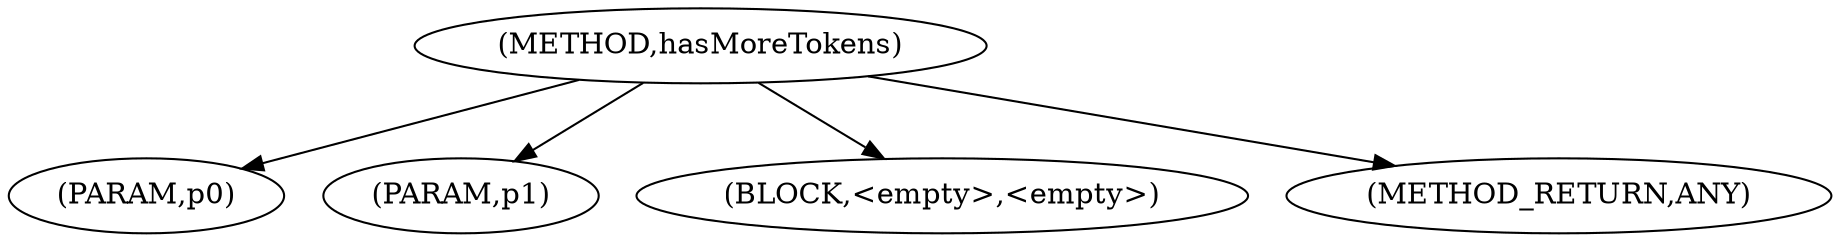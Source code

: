 digraph "hasMoreTokens" {  
"2210" [label = <(METHOD,hasMoreTokens)> ]
"2211" [label = <(PARAM,p0)> ]
"2212" [label = <(PARAM,p1)> ]
"2213" [label = <(BLOCK,&lt;empty&gt;,&lt;empty&gt;)> ]
"2214" [label = <(METHOD_RETURN,ANY)> ]
  "2210" -> "2211" 
  "2210" -> "2212" 
  "2210" -> "2213" 
  "2210" -> "2214" 
}
